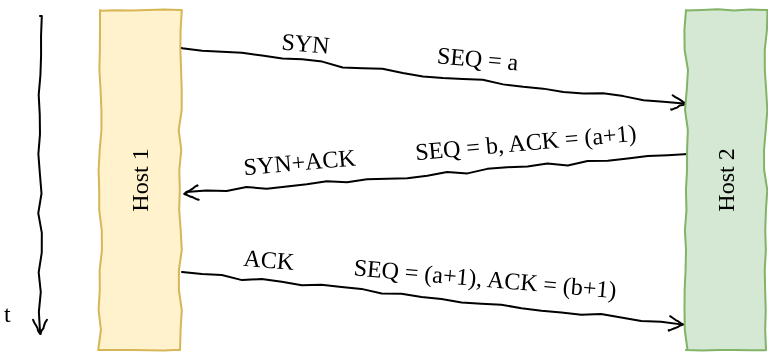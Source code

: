 <mxfile version="11.3.0" type="device" pages="1"><diagram id="S_iTKA8KiBzSZ53q_FBH" name="Page-1"><mxGraphModel dx="683" dy="310" grid="1" gridSize="10" guides="1" tooltips="1" connect="1" arrows="1" fold="1" page="1" pageScale="1" pageWidth="827" pageHeight="1169" math="0" shadow="0"><root><mxCell id="0"/><mxCell id="1" parent="0"/><mxCell id="rim6bUZVkT9l2F9rg3Jq-1" value="Host 1" style="rounded=0;whiteSpace=wrap;html=1;comic=1;fontFamily=Comic Sans MS;rotation=-90;fillColor=#fff2cc;strokeColor=#d6b656;" vertex="1" parent="1"><mxGeometry x="235" y="312" width="170" height="40" as="geometry"/></mxCell><mxCell id="rim6bUZVkT9l2F9rg3Jq-2" value="" style="endArrow=open;html=1;fontFamily=Comic Sans MS;comic=1;endFill=0;" edge="1" parent="1"><mxGeometry x="0.024" y="40" width="50" height="50" relative="1" as="geometry"><mxPoint x="341" y="266" as="sourcePoint"/><mxPoint x="594" y="294" as="targetPoint"/><mxPoint as="offset"/></mxGeometry></mxCell><mxCell id="rim6bUZVkT9l2F9rg3Jq-3" value="SYN&amp;nbsp; &amp;nbsp; &amp;nbsp; &amp;nbsp; &amp;nbsp; &amp;nbsp; &amp;nbsp; &amp;nbsp; &amp;nbsp; SEQ = a" style="text;html=1;strokeColor=none;fillColor=none;align=center;verticalAlign=middle;whiteSpace=wrap;rounded=0;rotation=5;fontFamily=Comic Sans MS;" vertex="1" parent="1"><mxGeometry x="350" y="258" width="200" height="20" as="geometry"/></mxCell><mxCell id="rim6bUZVkT9l2F9rg3Jq-4" value="SYN+ACK&amp;nbsp; &amp;nbsp; &amp;nbsp; &amp;nbsp; &amp;nbsp; SEQ = b, ACK = (a+1)" style="text;html=1;strokeColor=none;fillColor=none;align=center;verticalAlign=middle;whiteSpace=wrap;rounded=0;rotation=-5;fontFamily=Comic Sans MS;" vertex="1" parent="1"><mxGeometry x="350" y="307" width="240" height="20" as="geometry"/></mxCell><mxCell id="rim6bUZVkT9l2F9rg3Jq-5" value="ACK&amp;nbsp; &amp;nbsp; &amp;nbsp; &amp;nbsp; &amp;nbsp; SEQ = (a+1), ACK = (b+1)" style="text;html=1;strokeColor=none;fillColor=none;align=center;verticalAlign=middle;whiteSpace=wrap;rounded=0;rotation=5;fontFamily=Comic Sans MS;" vertex="1" parent="1"><mxGeometry x="350" y="369" width="230" height="20" as="geometry"/></mxCell><mxCell id="rim6bUZVkT9l2F9rg3Jq-6" value="" style="endArrow=open;html=1;fontFamily=Comic Sans MS;comic=1;endFill=0;entryX=0.074;entryY=-0.006;entryDx=0;entryDy=0;entryPerimeter=0;" edge="1" parent="1" target="rim6bUZVkT9l2F9rg3Jq-8"><mxGeometry x="0.024" y="40" width="50" height="50" relative="1" as="geometry"><mxPoint x="341" y="378" as="sourcePoint"/><mxPoint x="592" y="405" as="targetPoint"/><mxPoint as="offset"/></mxGeometry></mxCell><mxCell id="rim6bUZVkT9l2F9rg3Jq-7" value="" style="endArrow=none;html=1;fontFamily=Comic Sans MS;comic=1;endFill=0;startArrow=open;startFill=0;" edge="1" parent="1"><mxGeometry x="0.024" y="40" width="50" height="50" relative="1" as="geometry"><mxPoint x="341" y="339" as="sourcePoint"/><mxPoint x="594" y="319" as="targetPoint"/><mxPoint as="offset"/></mxGeometry></mxCell><mxCell id="rim6bUZVkT9l2F9rg3Jq-8" value="Host 2" style="rounded=0;whiteSpace=wrap;html=1;comic=1;fontFamily=Comic Sans MS;rotation=-90;fillColor=#d5e8d4;strokeColor=#82b366;" vertex="1" parent="1"><mxGeometry x="528" y="312" width="170" height="40" as="geometry"/></mxCell><mxCell id="rim6bUZVkT9l2F9rg3Jq-9" value="" style="endArrow=open;html=1;fontFamily=Comic Sans MS;comic=1;endFill=0;" edge="1" parent="1"><mxGeometry width="50" height="50" relative="1" as="geometry"><mxPoint x="270" y="250" as="sourcePoint"/><mxPoint x="270" y="410" as="targetPoint"/></mxGeometry></mxCell><mxCell id="rim6bUZVkT9l2F9rg3Jq-10" value="t" style="text;html=1;resizable=0;points=[];autosize=1;align=left;verticalAlign=top;spacingTop=-4;fontFamily=Comic Sans MS;" vertex="1" parent="1"><mxGeometry x="250" y="389" width="20" height="20" as="geometry"/></mxCell></root></mxGraphModel></diagram></mxfile>